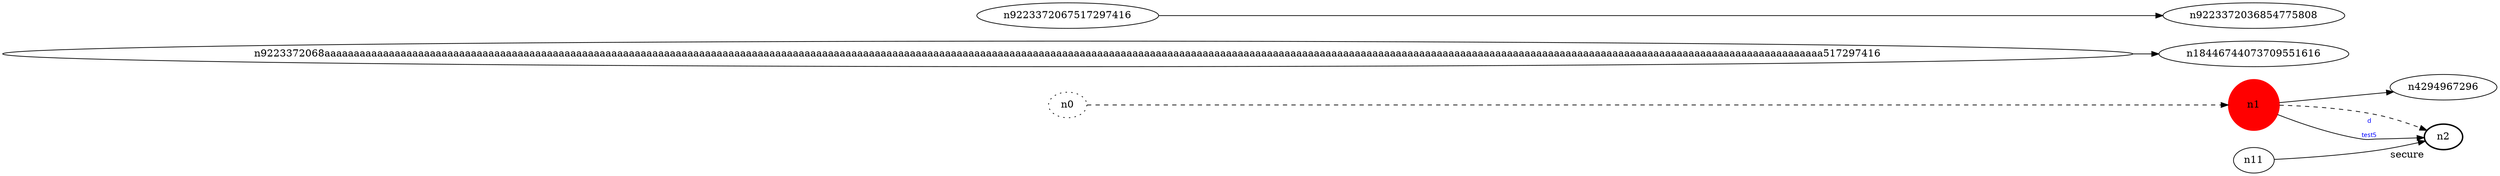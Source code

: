 digraph test5 {
	rankdir=LR;
	fontcolor=blue; /* c0; c1; c0 -- c1 */
	n0 [style=dotted, fillcolor="#123456"]; // c2; c3; c2 -- c3
	n1 [height=1, width=1, color=red, style=filled];
	n2 [style=bold, xlabel="secure"];
	n0 -> n1 -> n2[style=dashed];
	n1 -> n2 [fontname="comic sans", label="d\n\l\G", fontcolor=blue, fontsize=9];
	n11 -> n2 	n9223372068aaaaaaaaaaaaaaaaaaaaaaaaaaaaaaaaaaaaaaaaaaaaaaaaaaaaaaaaaaaaaaaaaaaaaaaaaaaaaaaaaaaaaaaaaaaaaaaaaaaaaaaaaaaaaaaaaaaaaaaaaaaaaaaaaaaaaaaaaaaaaaaaaaaaaaaaaaaaaaaaaaaaaaaaaaaaaaaaaaaaaaaaaaaaaaaaaaaaaaaaaaaaaaaaaaaaaaaaaaaaaaaaaaaaaaaaaaaaaaaaaaaaaaaaaaaaaaaa517297416 -> n18446744073709551616;
	n1 -> n4294967296;
	n9223372067517297416 -> n9223372036854775808;
}
  